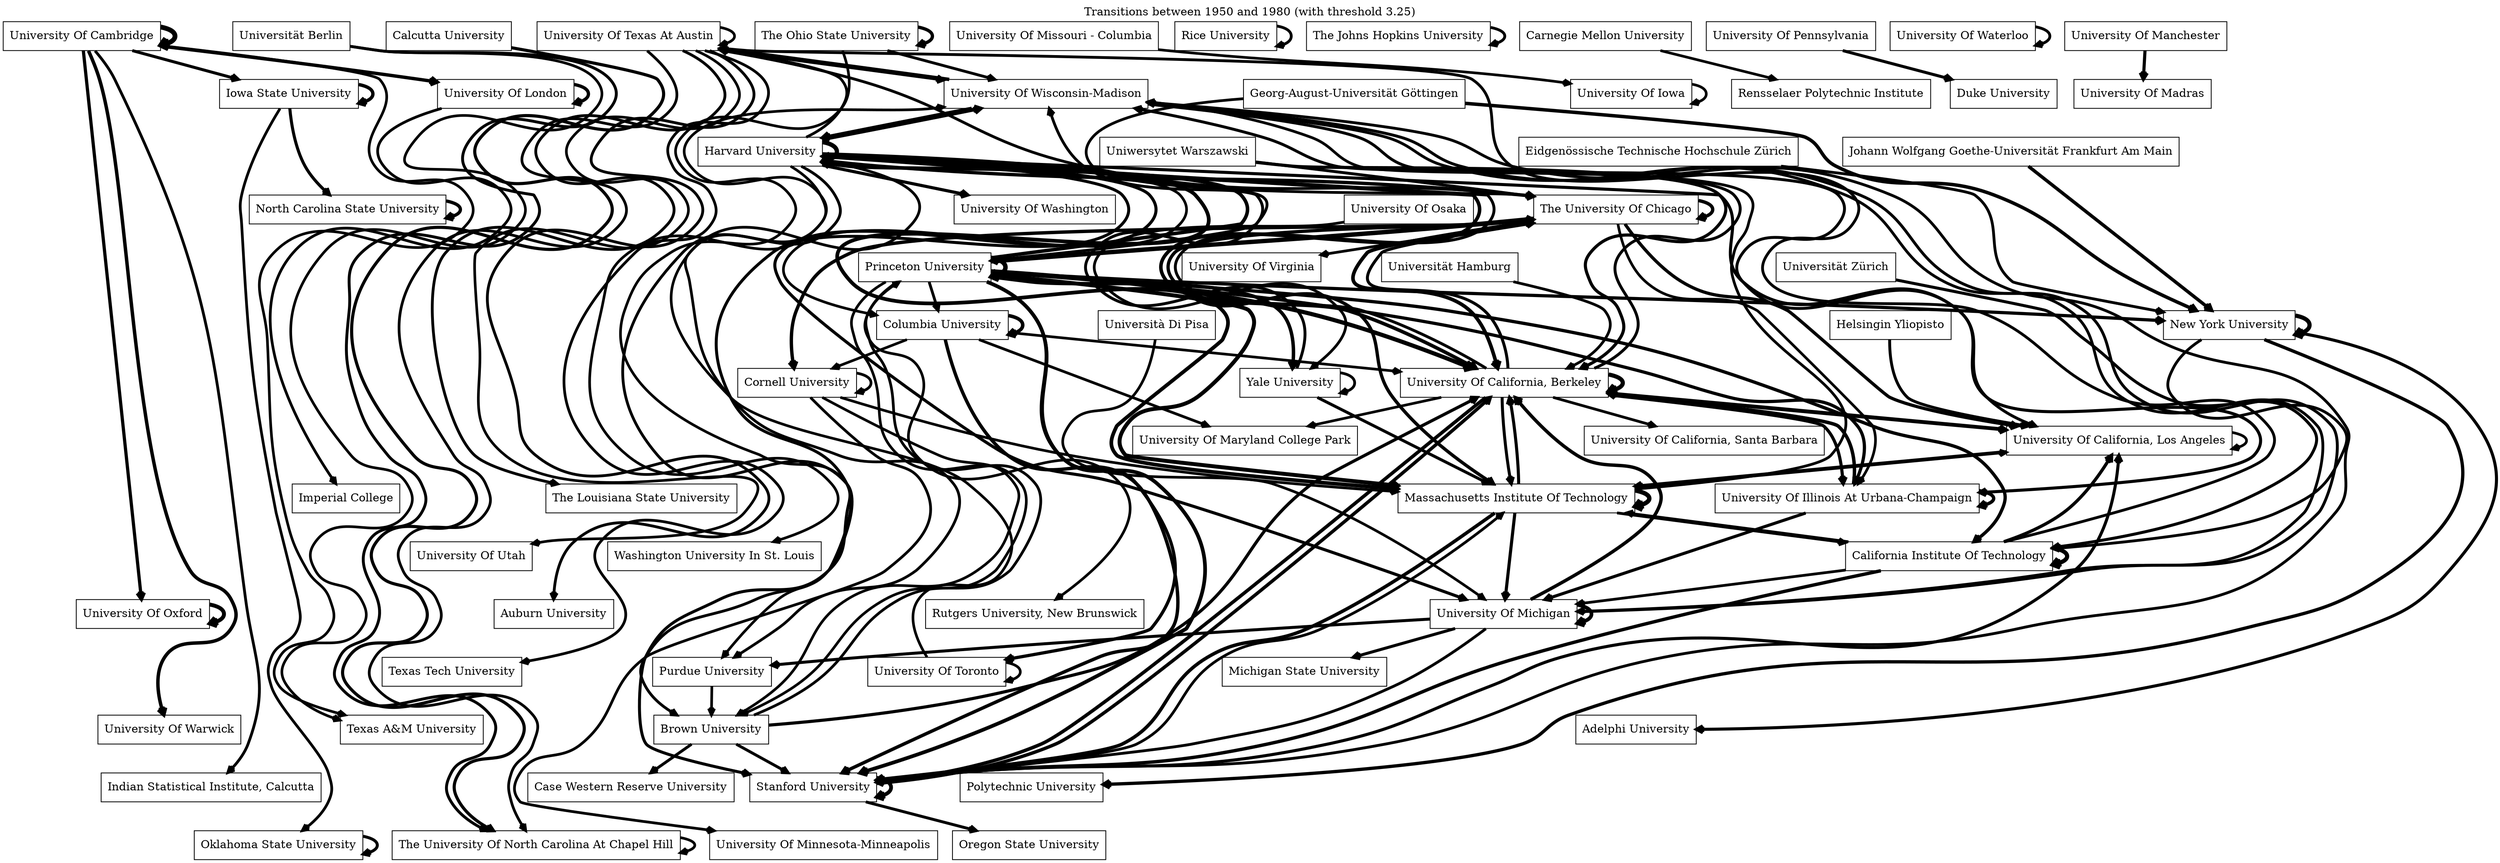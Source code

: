 digraph transition {
 node[shape="rectangle"];
 edge[arrowhead="vee", arrowsize=0.8, weight=0.1]; 
 labelloc="t"; 
 label="Transitions between 1950 and 1980 (with threshold 3.25)"; 
   "Iowa State University" -> "Iowa State University" [penwidth = "4.2"];
   "The University Of Chicago" -> "University Of Texas At Austin" [penwidth = "3.5"];
   "University Of Texas At Austin" -> "The University Of North Carolina At Chapel Hill" [penwidth = "3.4"];
   "University Of Texas At Austin" -> "University Of Wisconsin-Madison" [penwidth = "3.7"];
   "University Of Texas At Austin" -> "University Of Texas At Austin" [penwidth = "3.3"];
   "University Of Texas At Austin" -> "The Louisiana State University" [penwidth = "3.5"];
   "University Of Texas At Austin" -> "University Of Utah" [penwidth = "3.3"];
   "University Of Texas At Austin" -> "Auburn University" [penwidth = "3.5"];
   "University Of Michigan" -> "Michigan State University" [penwidth = "3.7"];
   "Princeton University" -> "Princeton University" [penwidth = "5.6"];
   "Princeton University" -> "University Of California, Berkeley" [penwidth = "5.2"];
   "University Of Wisconsin-Madison" -> "University Of Michigan" [penwidth = "3.5"];
   "University Of Wisconsin-Madison" -> "University Of California, Los Angeles" [penwidth = "3.6"];
   "Stanford University" -> "Stanford University" [penwidth = "4.7"];
   "University Of Illinois At Urbana-Champaign" -> "University Of Illinois At Urbana-Champaign" [penwidth = "4.2"];
   "The University Of Chicago" -> "University Of Illinois At Urbana-Champaign" [penwidth = "3.3"];
   "Harvard University" -> "The University Of Chicago" [penwidth = "4.2"];
   "Georg-August-Universität Göttingen" -> "The University Of Chicago" [penwidth = "3.4"];
   "The University Of Chicago" -> "Cornell University" [penwidth = "4.2"];
   "Harvard University" -> "University Of Illinois At Urbana-Champaign" [penwidth = "3.8"];
   "Harvard University" -> "Brown University" [penwidth = "3.5"];
   "University Of London" -> "University Of London" [penwidth = "4.1"];
   "Massachusetts Institute Of Technology" -> "Massachusetts Institute Of Technology" [penwidth = "5.5"];
   "Harvard University" -> "Washington University In St. Louis" [penwidth = "3.3"];
   "Harvard University" -> "Harvard University" [penwidth = "5.4"];
   "University Of Osaka" -> "Yale University" [penwidth = "3.4"];
   "Princeton University" -> "Columbia University" [penwidth = "3.5"];
   "Princeton University" -> "New York University" [penwidth = "4.0"];
   "Princeton University" -> "Massachusetts Institute Of Technology" [penwidth = "4.9"];
   "California Institute Of Technology" -> "University Of California, Los Angeles" [penwidth = "4.0"];
   "University Of Missouri - Columbia" -> "University Of Iowa" [penwidth = "3.3"];
   "University Of Illinois At Urbana-Champaign" -> "University Of Michigan" [penwidth = "3.8"];
   "University Of Illinois At Urbana-Champaign" -> "University Of California, Berkeley" [penwidth = "4.3"];
   "Brown University" -> "University Of California, Berkeley" [penwidth = "3.9"];
   "Princeton University" -> "Yale University" [penwidth = "4.3"];
   "Yale University" -> "Yale University" [penwidth = "3.4"];
   "Brown University" -> "Stanford University" [penwidth = "3.6"];
   "Brown University" -> "Princeton University" [penwidth = "3.4"];
   "University Of California, Berkeley" -> "University Of Illinois At Urbana-Champaign" [penwidth = "3.9"];
   "Massachusetts Institute Of Technology" -> "University Of California, Berkeley" [penwidth = "3.8"];
   "Princeton University" -> "University Of Illinois At Urbana-Champaign" [penwidth = "4.0"];
   "Harvard University" -> "University Of Texas At Austin" [penwidth = "3.4"];
   "Harvard University" -> "University Of Wisconsin-Madison" [penwidth = "4.0"];
   "Harvard University" -> "Columbia University" [penwidth = "3.3"];
   "Harvard University" -> "University Of California, Berkeley" [penwidth = "4.4"];
   "University Of Michigan" -> "University Of California, Berkeley" [penwidth = "4.2"];
   "University Of Michigan" -> "University Of Michigan" [penwidth = "4.6"];
   "University Of Michigan" -> "Purdue University" [penwidth = "3.7"];
   "University Of Michigan" -> "University Of Wisconsin-Madison" [penwidth = "3.6"];
   "University Of Michigan" -> "Stanford University" [penwidth = "3.5"];
   "Princeton University" -> "Rutgers University, New Brunswick" [penwidth = "3.3"];
   "Cornell University" -> "University Of Minnesota-Minneapolis" [penwidth = "3.4"];
   "University Of California, Berkeley" -> "University Of California, Santa Barbara" [penwidth = "3.4"];
   "Princeton University" -> "Brown University" [penwidth = "3.3"];
   "The University Of Chicago" -> "The University Of Chicago" [penwidth = "4.2"];
   "The University Of Chicago" -> "Princeton University" [penwidth = "4.0"];
   "The University Of Chicago" -> "University Of Virginia" [penwidth = "3.4"];
   "The University Of Chicago" -> "University Of California, Los Angeles" [penwidth = "4.0"];
   "The University Of Chicago" -> "University Of California, Berkeley" [penwidth = "4.5"];
   "University Of Oxford" -> "University Of Oxford" [penwidth = "4.9"];
   "The University Of Chicago" -> "Massachusetts Institute Of Technology" [penwidth = "4.1"];
   "Yale University" -> "Massachusetts Institute Of Technology" [penwidth = "3.7"];
   "Uniwersytet Warszawski" -> "The University Of Chicago" [penwidth = "3.6"];
   "Universität Hamburg" -> "University Of California, Berkeley" [penwidth = "3.4"];
   "Princeton University" -> "The University Of Chicago" [penwidth = "4.3"];
   "Rice University" -> "Rice University" [penwidth = "3.5"];
   "Harvard University" -> "University Of Michigan" [penwidth = "3.8"];
   "University Of California, Berkeley" -> "The University Of Chicago" [penwidth = "3.7"];
   "University Of Iowa" -> "University Of Iowa" [penwidth = "3.3"];
   "Georg-August-Universität Göttingen" -> "New York University" [penwidth = "4.3"];
   "Princeton University" -> "California Institute Of Technology" [penwidth = "4.1"];
   "Università Di Pisa" -> "University Of Michigan" [penwidth = "3.3"];
   "California Institute Of Technology" -> "University Of Michigan" [penwidth = "3.4"];
   "Massachusetts Institute Of Technology" -> "University Of Michigan" [penwidth = "3.9"];
   "Princeton University" -> "Harvard University" [penwidth = "4.4"];
   "University Of Cambridge" -> "University Of Cambridge" [penwidth = "6.0"];
   "Stanford University" -> "University Of Wisconsin-Madison" [penwidth = "3.5"];
   "The Ohio State University" -> "University Of Wisconsin-Madison" [penwidth = "3.5"];
   "Yale University" -> "Harvard University" [penwidth = "3.6"];
   "Cornell University" -> "Cornell University" [penwidth = "3.4"];
   "Columbia University" -> "University Of California, Berkeley" [penwidth = "3.3"];
   "University Of Wisconsin-Madison" -> "University Of Texas At Austin" [penwidth = "4.3"];
   "New York University" -> "Adelphi University" [penwidth = "3.8"];
   "Princeton University" -> "University Of Wisconsin-Madison" [penwidth = "3.5"];
   "Princeton University" -> "Stanford University" [penwidth = "4.6"];
   "University Of Toronto" -> "University Of Wisconsin-Madison" [penwidth = "3.3"];
   "Princeton University" -> "University Of Toronto" [penwidth = "4.0"];
   "Massachusetts Institute Of Technology" -> "University Of Wisconsin-Madison" [penwidth = "3.4"];
   "Harvard University" -> "Stanford University" [penwidth = "3.7"];
   "University Of California, Berkeley" -> "University Of Wisconsin-Madison" [penwidth = "3.6"];
   "Columbia University" -> "Columbia University" [penwidth = "4.4"];
   "Columbia University" -> "Stanford University" [penwidth = "4.2"];
   "Stanford University" -> "University Of California, Berkeley" [penwidth = "4.2"];
   "University Of Wisconsin-Madison" -> "Harvard University" [penwidth = "4.3"];
   "University Of California, Berkeley" -> "Stanford University" [penwidth = "4.3"];
   "University Of California, Berkeley" -> "University Of California, Los Angeles" [penwidth = "4.0"];
   "The Ohio State University" -> "The Ohio State University" [penwidth = "4.1"];
   "The Ohio State University" -> "Purdue University" [penwidth = "3.3"];
   "Massachusetts Institute Of Technology" -> "Stanford University" [penwidth = "4.3"];
   "California Institute Of Technology" -> "Stanford University" [penwidth = "4.2"];
   "California Institute Of Technology" -> "University Of Texas At Austin" [penwidth = "3.5"];
   "California Institute Of Technology" -> "California Institute Of Technology" [penwidth = "5.2"];
   "California Institute Of Technology" -> "Massachusetts Institute Of Technology" [penwidth = "3.3"];
   "New York University" -> "California Institute Of Technology" [penwidth = "3.5"];
   "Harvard University" -> "Massachusetts Institute Of Technology" [penwidth = "4.6"];
   "The Johns Hopkins University" -> "The Johns Hopkins University" [penwidth = "3.5"];
   "Massachusetts Institute Of Technology" -> "University Of California, Los Angeles" [penwidth = "3.3"];
   "Massachusetts Institute Of Technology" -> "California Institute Of Technology" [penwidth = "3.5"];
   "Cornell University" -> "Brown University" [penwidth = "3.3"];
   "Columbia University" -> "Cornell University" [penwidth = "3.3"];
   "Calcutta University" -> "The University Of North Carolina At Chapel Hill" [penwidth = "3.9"];
   "Brown University" -> "Case Western Reserve University" [penwidth = "3.6"];
   "University Of California, Berkeley" -> "Massachusetts Institute Of Technology" [penwidth = "3.7"];
   "New York University" -> "New York University" [penwidth = "5.2"];
   "The University Of North Carolina At Chapel Hill" -> "The University Of North Carolina At Chapel Hill" [penwidth = "3.3"];
   "Johann Wolfgang Goethe-Universität Frankfurt Am Main" -> "New York University" [penwidth = "4.2"];
   "University Of California, Berkeley" -> "University Of California, Berkeley" [penwidth = "5.2"];
   "Uniwersytet Warszawski" -> "University Of California, Berkeley" [penwidth = "3.9"];
   "Harvard University" -> "University Of Washington" [penwidth = "3.9"];
   "Helsingin Yliopisto" -> "University Of California, Los Angeles" [penwidth = "3.6"];
   "University Of California, Los Angeles" -> "University Of California, Berkeley" [penwidth = "3.3"];
   "Iowa State University" -> "Oklahoma State University" [penwidth = "3.4"];
   "Columbia University" -> "University Of Maryland College Park" [penwidth = "3.4"];
   "University Of California, Los Angeles" -> "Massachusetts Institute Of Technology" [penwidth = "3.7"];
   "Universität Berlin" -> "The University Of North Carolina At Chapel Hill" [penwidth = "3.6"];
   "North Carolina State University" -> "North Carolina State University" [penwidth = "4.1"];
   "Iowa State University" -> "North Carolina State University" [penwidth = "3.8"];
   "Oklahoma State University" -> "Oklahoma State University" [penwidth = "3.7"];
   "Stanford University" -> "Oregon State University" [penwidth = "3.6"];
   "Purdue University" -> "Brown University" [penwidth = "3.3"];
   "University Of Cambridge" -> "University Of London" [penwidth = "4.2"];
   "New York University" -> "Polytechnic University" [penwidth = "4.1"];
   "Carnegie Mellon University" -> "Rensselaer Polytechnic Institute" [penwidth = "3.3"];
   "University Of Toronto" -> "University Of Toronto" [penwidth = "3.3"];
   "Eidgenössische Technische Hochschule Zürich" -> "New York University" [penwidth = "3.5"];
   "University Of Texas At Austin" -> "Texas Tech University" [penwidth = "3.4"];
   "Harvard University" -> "Purdue University" [penwidth = "3.4"];
   "University Of Cambridge" -> "University Of Oxford" [penwidth = "4.0"];
   "University Of Pennsylvania" -> "Duke University" [penwidth = "3.7"];
   "Universität Berlin" -> "Texas A&M University" [penwidth = "3.3"];
   "University Of Cambridge" -> "Iowa State University" [penwidth = "3.7"];
   "University Of Cambridge" -> "Texas A&M University" [penwidth = "3.3"];
   "Cornell University" -> "Massachusetts Institute Of Technology" [penwidth = "3.3"];
   "University Of Cambridge" -> "University Of Warwick" [penwidth = "4.3"];
   "Stanford University" -> "University Of California, Los Angeles" [penwidth = "3.8"];
   "University Of California, Berkeley" -> "University Of Maryland College Park" [penwidth = "3.3"];
   "University Of Waterloo" -> "University Of Waterloo" [penwidth = "3.5"];
   "University Of California, Los Angeles" -> "University Of California, Los Angeles" [penwidth = "3.3"];
   "University Of Cambridge" -> "Indian Statistical Institute, Calcutta" [penwidth = "3.5"];
   "Stanford University" -> "Massachusetts Institute Of Technology" [penwidth = "3.4"];
   "University Of London" -> "Imperial College" [penwidth = "3.4"];
   "University Of Manchester" -> "University Of Madras" [penwidth = "3.9"];
   "Universität Zürich" -> "California Institute Of Technology" [penwidth = "3.7"];
   "University Of California, Berkeley" -> "Harvard University" [penwidth = "3.6"];
 }
